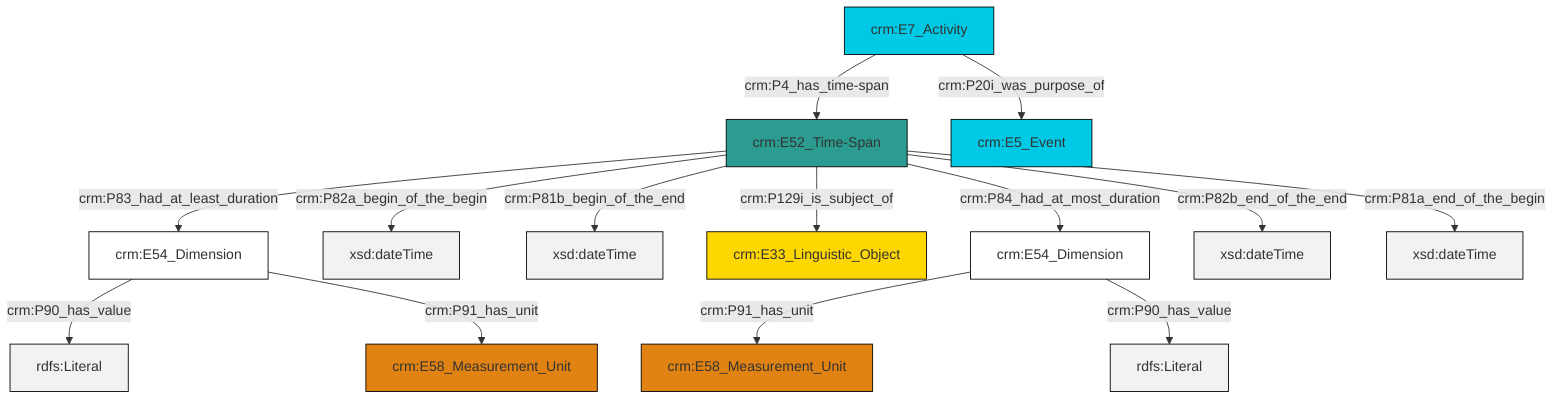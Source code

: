 graph TD
classDef Literal fill:#f2f2f2,stroke:#000000;
classDef CRM_Entity fill:#FFFFFF,stroke:#000000;
classDef Temporal_Entity fill:#00C9E6, stroke:#000000;
classDef Type fill:#E18312, stroke:#000000;
classDef Time-Span fill:#2C9C91, stroke:#000000;
classDef Appellation fill:#FFEB7F, stroke:#000000;
classDef Place fill:#008836, stroke:#000000;
classDef Persistent_Item fill:#B266B2, stroke:#000000;
classDef Conceptual_Object fill:#FFD700, stroke:#000000;
classDef Physical_Thing fill:#D2B48C, stroke:#000000;
classDef Actor fill:#f58aad, stroke:#000000;
classDef PC_Classes fill:#4ce600, stroke:#000000;
classDef Multi fill:#cccccc,stroke:#000000;

0["crm:E7_Activity"]:::Temporal_Entity -->|crm:P4_has_time-span| 1["crm:E52_Time-Span"]:::Time-Span
3["crm:E54_Dimension"]:::CRM_Entity -->|crm:P90_has_value| 4[rdfs:Literal]:::Literal
1["crm:E52_Time-Span"]:::Time-Span -->|crm:P82a_begin_of_the_begin| 5[xsd:dateTime]:::Literal
1["crm:E52_Time-Span"]:::Time-Span -->|crm:P81b_begin_of_the_end| 6[xsd:dateTime]:::Literal
1["crm:E52_Time-Span"]:::Time-Span -->|crm:P83_had_at_least_duration| 3["crm:E54_Dimension"]:::CRM_Entity
1["crm:E52_Time-Span"]:::Time-Span -->|crm:P129i_is_subject_of| 10["crm:E33_Linguistic_Object"]:::Conceptual_Object
11["crm:E54_Dimension"]:::CRM_Entity -->|crm:P91_has_unit| 12["crm:E58_Measurement_Unit"]:::Type
3["crm:E54_Dimension"]:::CRM_Entity -->|crm:P91_has_unit| 13["crm:E58_Measurement_Unit"]:::Type
1["crm:E52_Time-Span"]:::Time-Span -->|crm:P84_had_at_most_duration| 11["crm:E54_Dimension"]:::CRM_Entity
11["crm:E54_Dimension"]:::CRM_Entity -->|crm:P90_has_value| 15[rdfs:Literal]:::Literal
1["crm:E52_Time-Span"]:::Time-Span -->|crm:P82b_end_of_the_end| 18[xsd:dateTime]:::Literal
1["crm:E52_Time-Span"]:::Time-Span -->|crm:P81a_end_of_the_begin| 20[xsd:dateTime]:::Literal
0["crm:E7_Activity"]:::Temporal_Entity -->|crm:P20i_was_purpose_of| 7["crm:E5_Event"]:::Temporal_Entity